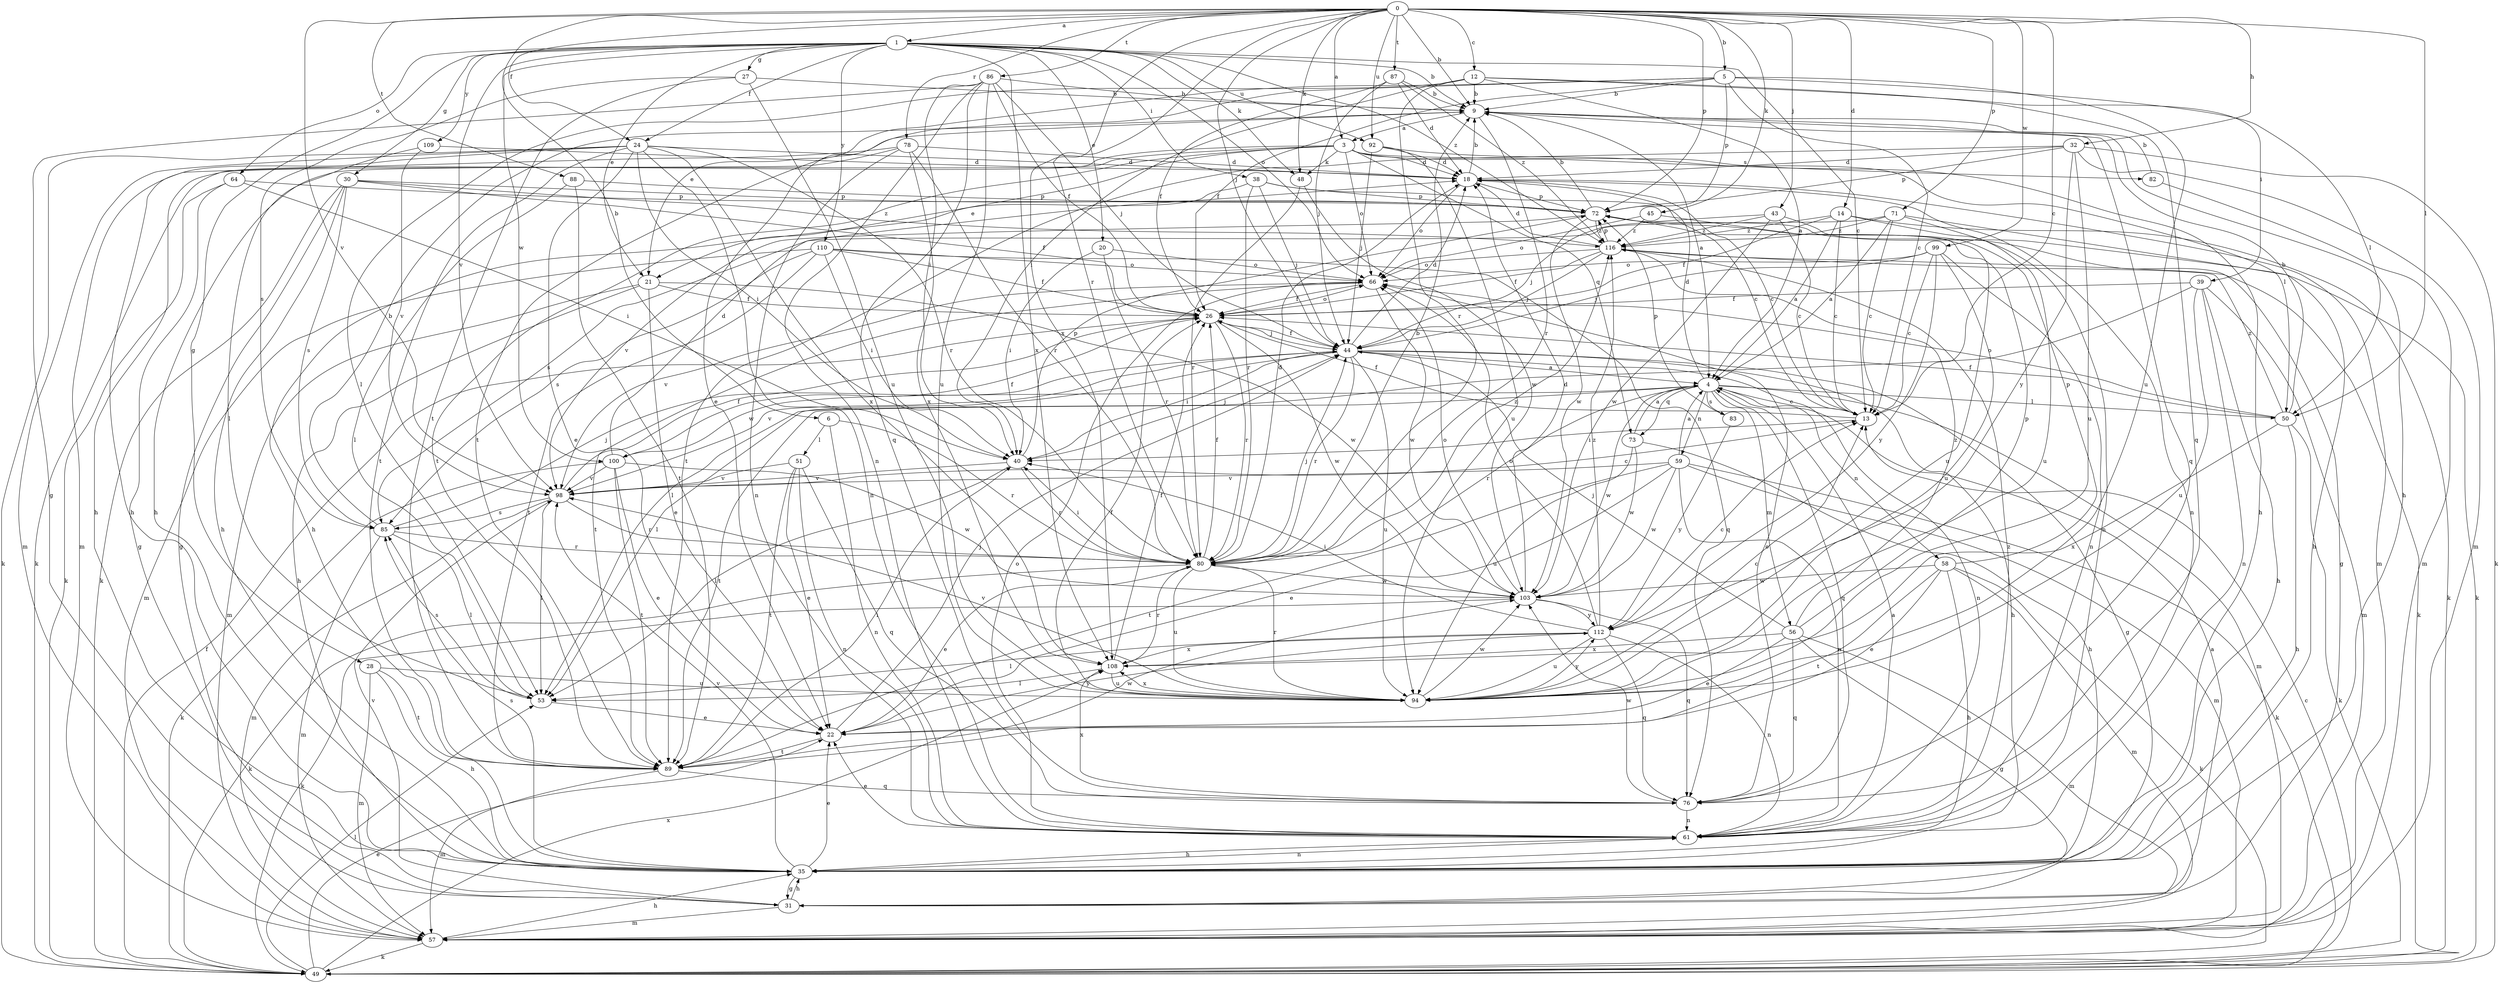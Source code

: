 strict digraph  {
0;
1;
3;
4;
5;
6;
9;
12;
13;
14;
18;
20;
21;
22;
24;
26;
27;
28;
30;
31;
32;
35;
38;
39;
40;
43;
44;
45;
48;
49;
50;
51;
53;
56;
57;
58;
59;
61;
64;
66;
71;
72;
73;
76;
78;
80;
82;
83;
85;
86;
87;
88;
89;
92;
94;
98;
99;
100;
103;
108;
109;
110;
112;
116;
0 -> 1  [label=a];
0 -> 3  [label=a];
0 -> 5  [label=b];
0 -> 6  [label=b];
0 -> 9  [label=b];
0 -> 12  [label=c];
0 -> 13  [label=c];
0 -> 14  [label=d];
0 -> 24  [label=f];
0 -> 32  [label=h];
0 -> 43  [label=j];
0 -> 44  [label=j];
0 -> 45  [label=k];
0 -> 48  [label=k];
0 -> 50  [label=l];
0 -> 71  [label=p];
0 -> 72  [label=p];
0 -> 78  [label=r];
0 -> 80  [label=r];
0 -> 86  [label=t];
0 -> 87  [label=t];
0 -> 88  [label=t];
0 -> 92  [label=u];
0 -> 98  [label=v];
0 -> 99  [label=w];
0 -> 108  [label=x];
1 -> 9  [label=b];
1 -> 13  [label=c];
1 -> 20  [label=e];
1 -> 21  [label=e];
1 -> 24  [label=f];
1 -> 27  [label=g];
1 -> 28  [label=g];
1 -> 30  [label=g];
1 -> 38  [label=i];
1 -> 48  [label=k];
1 -> 64  [label=o];
1 -> 66  [label=o];
1 -> 92  [label=u];
1 -> 98  [label=v];
1 -> 100  [label=w];
1 -> 108  [label=x];
1 -> 109  [label=y];
1 -> 110  [label=y];
1 -> 116  [label=z];
3 -> 18  [label=d];
3 -> 21  [label=e];
3 -> 35  [label=h];
3 -> 48  [label=k];
3 -> 49  [label=k];
3 -> 50  [label=l];
3 -> 66  [label=o];
3 -> 73  [label=q];
3 -> 82  [label=s];
3 -> 89  [label=t];
4 -> 13  [label=c];
4 -> 18  [label=d];
4 -> 50  [label=l];
4 -> 56  [label=m];
4 -> 57  [label=m];
4 -> 58  [label=n];
4 -> 59  [label=n];
4 -> 73  [label=q];
4 -> 76  [label=q];
4 -> 80  [label=r];
4 -> 83  [label=s];
4 -> 89  [label=t];
4 -> 100  [label=w];
4 -> 103  [label=w];
5 -> 9  [label=b];
5 -> 13  [label=c];
5 -> 21  [label=e];
5 -> 22  [label=e];
5 -> 26  [label=f];
5 -> 50  [label=l];
5 -> 72  [label=p];
5 -> 94  [label=u];
6 -> 51  [label=l];
6 -> 61  [label=n];
6 -> 80  [label=r];
9 -> 3  [label=a];
9 -> 4  [label=a];
9 -> 35  [label=h];
9 -> 76  [label=q];
9 -> 80  [label=r];
9 -> 89  [label=t];
12 -> 4  [label=a];
12 -> 9  [label=b];
12 -> 39  [label=i];
12 -> 40  [label=i];
12 -> 53  [label=l];
12 -> 76  [label=q];
12 -> 80  [label=r];
13 -> 26  [label=f];
13 -> 40  [label=i];
14 -> 4  [label=a];
14 -> 13  [label=c];
14 -> 26  [label=f];
14 -> 49  [label=k];
14 -> 61  [label=n];
14 -> 116  [label=z];
18 -> 9  [label=b];
18 -> 13  [label=c];
18 -> 57  [label=m];
18 -> 61  [label=n];
18 -> 66  [label=o];
18 -> 72  [label=p];
20 -> 40  [label=i];
20 -> 66  [label=o];
20 -> 80  [label=r];
21 -> 22  [label=e];
21 -> 26  [label=f];
21 -> 35  [label=h];
21 -> 57  [label=m];
21 -> 103  [label=w];
22 -> 44  [label=j];
22 -> 89  [label=t];
22 -> 112  [label=y];
24 -> 18  [label=d];
24 -> 22  [label=e];
24 -> 35  [label=h];
24 -> 40  [label=i];
24 -> 49  [label=k];
24 -> 57  [label=m];
24 -> 61  [label=n];
24 -> 80  [label=r];
24 -> 89  [label=t];
24 -> 108  [label=x];
26 -> 44  [label=j];
26 -> 66  [label=o];
26 -> 80  [label=r];
26 -> 103  [label=w];
27 -> 9  [label=b];
27 -> 85  [label=s];
27 -> 89  [label=t];
27 -> 94  [label=u];
28 -> 35  [label=h];
28 -> 57  [label=m];
28 -> 89  [label=t];
28 -> 94  [label=u];
30 -> 26  [label=f];
30 -> 31  [label=g];
30 -> 35  [label=h];
30 -> 49  [label=k];
30 -> 72  [label=p];
30 -> 85  [label=s];
30 -> 116  [label=z];
31 -> 4  [label=a];
31 -> 35  [label=h];
31 -> 57  [label=m];
31 -> 98  [label=v];
32 -> 18  [label=d];
32 -> 49  [label=k];
32 -> 57  [label=m];
32 -> 72  [label=p];
32 -> 89  [label=t];
32 -> 94  [label=u];
32 -> 112  [label=y];
35 -> 22  [label=e];
35 -> 31  [label=g];
35 -> 61  [label=n];
35 -> 85  [label=s];
35 -> 98  [label=v];
38 -> 13  [label=c];
38 -> 35  [label=h];
38 -> 44  [label=j];
38 -> 72  [label=p];
38 -> 80  [label=r];
39 -> 26  [label=f];
39 -> 35  [label=h];
39 -> 53  [label=l];
39 -> 57  [label=m];
39 -> 61  [label=n];
39 -> 94  [label=u];
40 -> 44  [label=j];
40 -> 53  [label=l];
40 -> 72  [label=p];
40 -> 80  [label=r];
40 -> 98  [label=v];
43 -> 13  [label=c];
43 -> 44  [label=j];
43 -> 49  [label=k];
43 -> 103  [label=w];
43 -> 116  [label=z];
44 -> 4  [label=a];
44 -> 18  [label=d];
44 -> 26  [label=f];
44 -> 31  [label=g];
44 -> 35  [label=h];
44 -> 40  [label=i];
44 -> 53  [label=l];
44 -> 61  [label=n];
44 -> 80  [label=r];
44 -> 94  [label=u];
44 -> 98  [label=v];
45 -> 66  [label=o];
45 -> 94  [label=u];
45 -> 116  [label=z];
48 -> 80  [label=r];
48 -> 103  [label=w];
49 -> 13  [label=c];
49 -> 22  [label=e];
49 -> 26  [label=f];
49 -> 53  [label=l];
49 -> 108  [label=x];
50 -> 9  [label=b];
50 -> 26  [label=f];
50 -> 35  [label=h];
50 -> 49  [label=k];
50 -> 66  [label=o];
50 -> 108  [label=x];
50 -> 116  [label=z];
51 -> 22  [label=e];
51 -> 61  [label=n];
51 -> 76  [label=q];
51 -> 89  [label=t];
51 -> 98  [label=v];
53 -> 22  [label=e];
53 -> 85  [label=s];
56 -> 22  [label=e];
56 -> 31  [label=g];
56 -> 44  [label=j];
56 -> 57  [label=m];
56 -> 72  [label=p];
56 -> 76  [label=q];
56 -> 108  [label=x];
56 -> 116  [label=z];
57 -> 35  [label=h];
57 -> 49  [label=k];
58 -> 22  [label=e];
58 -> 35  [label=h];
58 -> 49  [label=k];
58 -> 57  [label=m];
58 -> 72  [label=p];
58 -> 89  [label=t];
58 -> 103  [label=w];
59 -> 4  [label=a];
59 -> 22  [label=e];
59 -> 49  [label=k];
59 -> 57  [label=m];
59 -> 61  [label=n];
59 -> 89  [label=t];
59 -> 98  [label=v];
59 -> 103  [label=w];
61 -> 4  [label=a];
61 -> 22  [label=e];
61 -> 35  [label=h];
61 -> 66  [label=o];
61 -> 116  [label=z];
64 -> 31  [label=g];
64 -> 40  [label=i];
64 -> 49  [label=k];
64 -> 72  [label=p];
66 -> 26  [label=f];
66 -> 89  [label=t];
66 -> 98  [label=v];
66 -> 103  [label=w];
71 -> 4  [label=a];
71 -> 13  [label=c];
71 -> 35  [label=h];
71 -> 85  [label=s];
71 -> 94  [label=u];
71 -> 116  [label=z];
72 -> 9  [label=b];
72 -> 31  [label=g];
72 -> 98  [label=v];
72 -> 103  [label=w];
72 -> 116  [label=z];
73 -> 4  [label=a];
73 -> 35  [label=h];
73 -> 94  [label=u];
73 -> 103  [label=w];
76 -> 61  [label=n];
76 -> 66  [label=o];
76 -> 103  [label=w];
76 -> 108  [label=x];
78 -> 18  [label=d];
78 -> 35  [label=h];
78 -> 57  [label=m];
78 -> 61  [label=n];
78 -> 80  [label=r];
78 -> 108  [label=x];
80 -> 9  [label=b];
80 -> 18  [label=d];
80 -> 22  [label=e];
80 -> 26  [label=f];
80 -> 40  [label=i];
80 -> 44  [label=j];
80 -> 49  [label=k];
80 -> 94  [label=u];
80 -> 103  [label=w];
80 -> 116  [label=z];
82 -> 9  [label=b];
82 -> 57  [label=m];
83 -> 72  [label=p];
83 -> 112  [label=y];
85 -> 9  [label=b];
85 -> 44  [label=j];
85 -> 53  [label=l];
85 -> 57  [label=m];
85 -> 80  [label=r];
86 -> 9  [label=b];
86 -> 26  [label=f];
86 -> 31  [label=g];
86 -> 40  [label=i];
86 -> 44  [label=j];
86 -> 61  [label=n];
86 -> 76  [label=q];
86 -> 94  [label=u];
87 -> 9  [label=b];
87 -> 18  [label=d];
87 -> 26  [label=f];
87 -> 44  [label=j];
87 -> 116  [label=z];
88 -> 53  [label=l];
88 -> 72  [label=p];
88 -> 89  [label=t];
89 -> 40  [label=i];
89 -> 57  [label=m];
89 -> 76  [label=q];
89 -> 103  [label=w];
92 -> 18  [label=d];
92 -> 35  [label=h];
92 -> 44  [label=j];
92 -> 94  [label=u];
94 -> 13  [label=c];
94 -> 26  [label=f];
94 -> 80  [label=r];
94 -> 98  [label=v];
94 -> 103  [label=w];
94 -> 108  [label=x];
94 -> 112  [label=y];
98 -> 13  [label=c];
98 -> 26  [label=f];
98 -> 53  [label=l];
98 -> 57  [label=m];
98 -> 80  [label=r];
98 -> 85  [label=s];
99 -> 13  [label=c];
99 -> 44  [label=j];
99 -> 61  [label=n];
99 -> 66  [label=o];
99 -> 94  [label=u];
99 -> 112  [label=y];
100 -> 18  [label=d];
100 -> 22  [label=e];
100 -> 26  [label=f];
100 -> 49  [label=k];
100 -> 89  [label=t];
100 -> 98  [label=v];
100 -> 103  [label=w];
103 -> 18  [label=d];
103 -> 49  [label=k];
103 -> 66  [label=o];
103 -> 76  [label=q];
103 -> 112  [label=y];
108 -> 26  [label=f];
108 -> 53  [label=l];
108 -> 80  [label=r];
108 -> 94  [label=u];
109 -> 18  [label=d];
109 -> 53  [label=l];
109 -> 98  [label=v];
110 -> 26  [label=f];
110 -> 40  [label=i];
110 -> 57  [label=m];
110 -> 66  [label=o];
110 -> 76  [label=q];
110 -> 85  [label=s];
110 -> 89  [label=t];
112 -> 13  [label=c];
112 -> 40  [label=i];
112 -> 53  [label=l];
112 -> 61  [label=n];
112 -> 66  [label=o];
112 -> 76  [label=q];
112 -> 94  [label=u];
112 -> 108  [label=x];
112 -> 116  [label=z];
116 -> 18  [label=d];
116 -> 26  [label=f];
116 -> 44  [label=j];
116 -> 49  [label=k];
116 -> 66  [label=o];
116 -> 72  [label=p];
}

